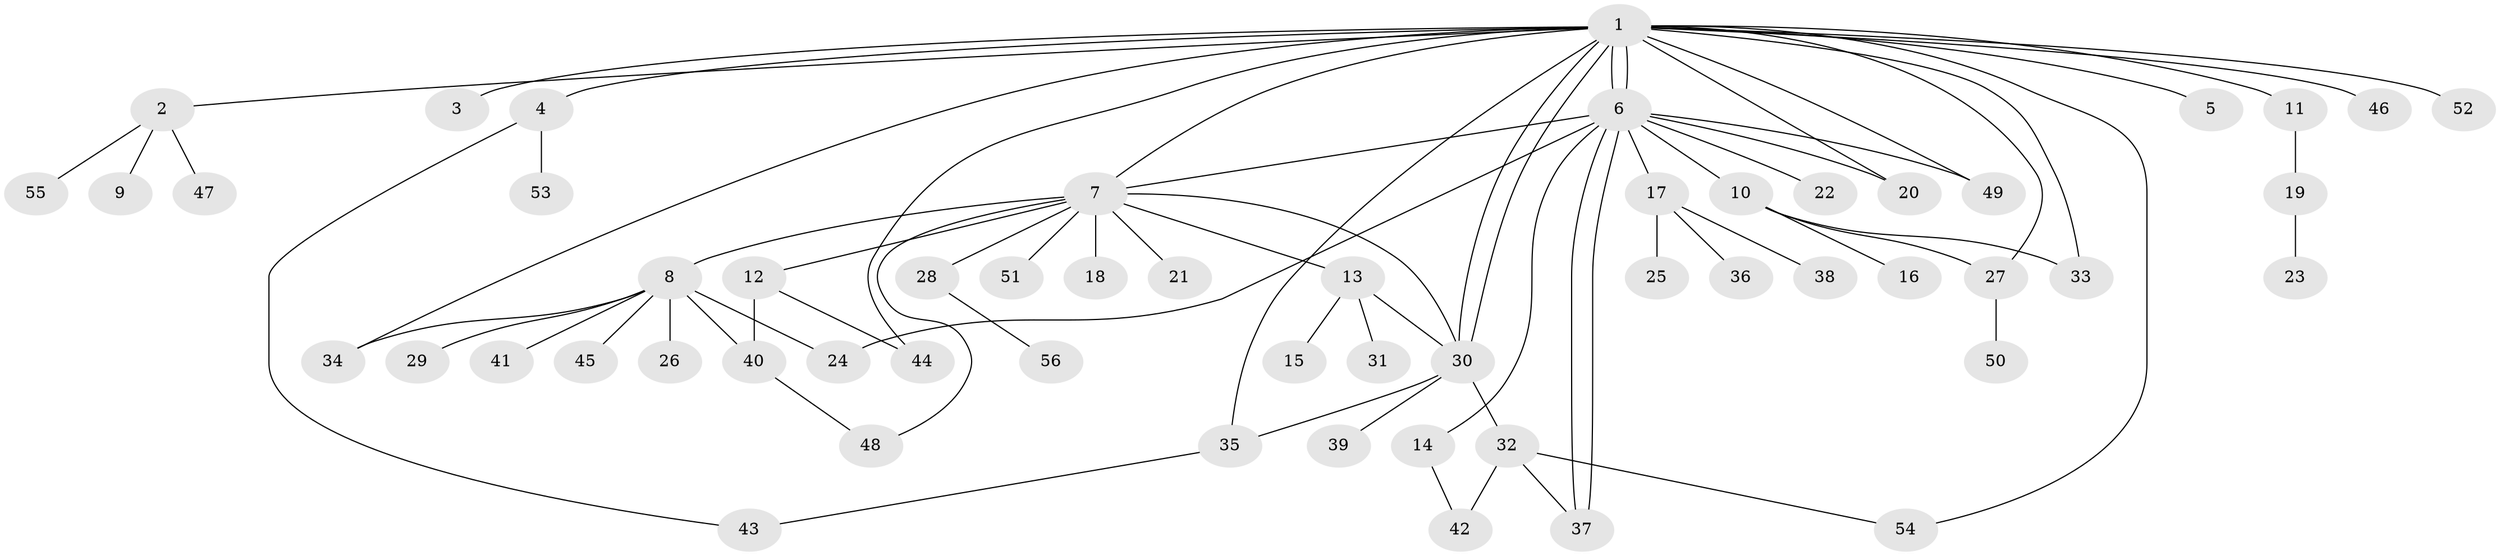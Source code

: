 // coarse degree distribution, {9: 0.03571428571428571, 1: 0.75, 2: 0.14285714285714285, 6: 0.03571428571428571, 14: 0.03571428571428571}
// Generated by graph-tools (version 1.1) at 2025/50/03/04/25 21:50:11]
// undirected, 56 vertices, 75 edges
graph export_dot {
graph [start="1"]
  node [color=gray90,style=filled];
  1;
  2;
  3;
  4;
  5;
  6;
  7;
  8;
  9;
  10;
  11;
  12;
  13;
  14;
  15;
  16;
  17;
  18;
  19;
  20;
  21;
  22;
  23;
  24;
  25;
  26;
  27;
  28;
  29;
  30;
  31;
  32;
  33;
  34;
  35;
  36;
  37;
  38;
  39;
  40;
  41;
  42;
  43;
  44;
  45;
  46;
  47;
  48;
  49;
  50;
  51;
  52;
  53;
  54;
  55;
  56;
  1 -- 2;
  1 -- 3;
  1 -- 4;
  1 -- 5;
  1 -- 6;
  1 -- 6;
  1 -- 7;
  1 -- 11;
  1 -- 20;
  1 -- 27;
  1 -- 30;
  1 -- 30;
  1 -- 33;
  1 -- 34;
  1 -- 35;
  1 -- 44;
  1 -- 46;
  1 -- 49;
  1 -- 52;
  1 -- 54;
  2 -- 9;
  2 -- 47;
  2 -- 55;
  4 -- 43;
  4 -- 53;
  6 -- 7;
  6 -- 10;
  6 -- 14;
  6 -- 17;
  6 -- 20;
  6 -- 22;
  6 -- 24;
  6 -- 37;
  6 -- 37;
  6 -- 49;
  7 -- 8;
  7 -- 12;
  7 -- 13;
  7 -- 18;
  7 -- 21;
  7 -- 28;
  7 -- 30;
  7 -- 48;
  7 -- 51;
  8 -- 24;
  8 -- 26;
  8 -- 29;
  8 -- 34;
  8 -- 40;
  8 -- 41;
  8 -- 45;
  10 -- 16;
  10 -- 27;
  10 -- 33;
  11 -- 19;
  12 -- 40;
  12 -- 44;
  13 -- 15;
  13 -- 30;
  13 -- 31;
  14 -- 42;
  17 -- 25;
  17 -- 36;
  17 -- 38;
  19 -- 23;
  27 -- 50;
  28 -- 56;
  30 -- 32;
  30 -- 35;
  30 -- 39;
  32 -- 37;
  32 -- 42;
  32 -- 54;
  35 -- 43;
  40 -- 48;
}
